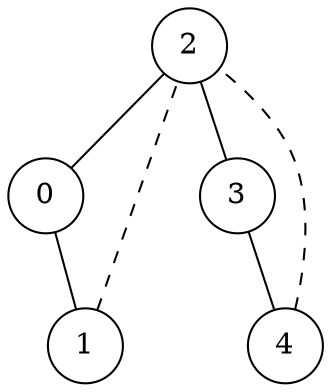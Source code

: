 graph G {
  node [shape=circle];
 2 
 0 
 2 -- 0 
 1 
 0 -- 1 
 1 -- 2 [style=dashed];
 3 
 2 -- 3 
 4 
 3 -- 4 
 4 -- 2 [style=dashed];
 }
